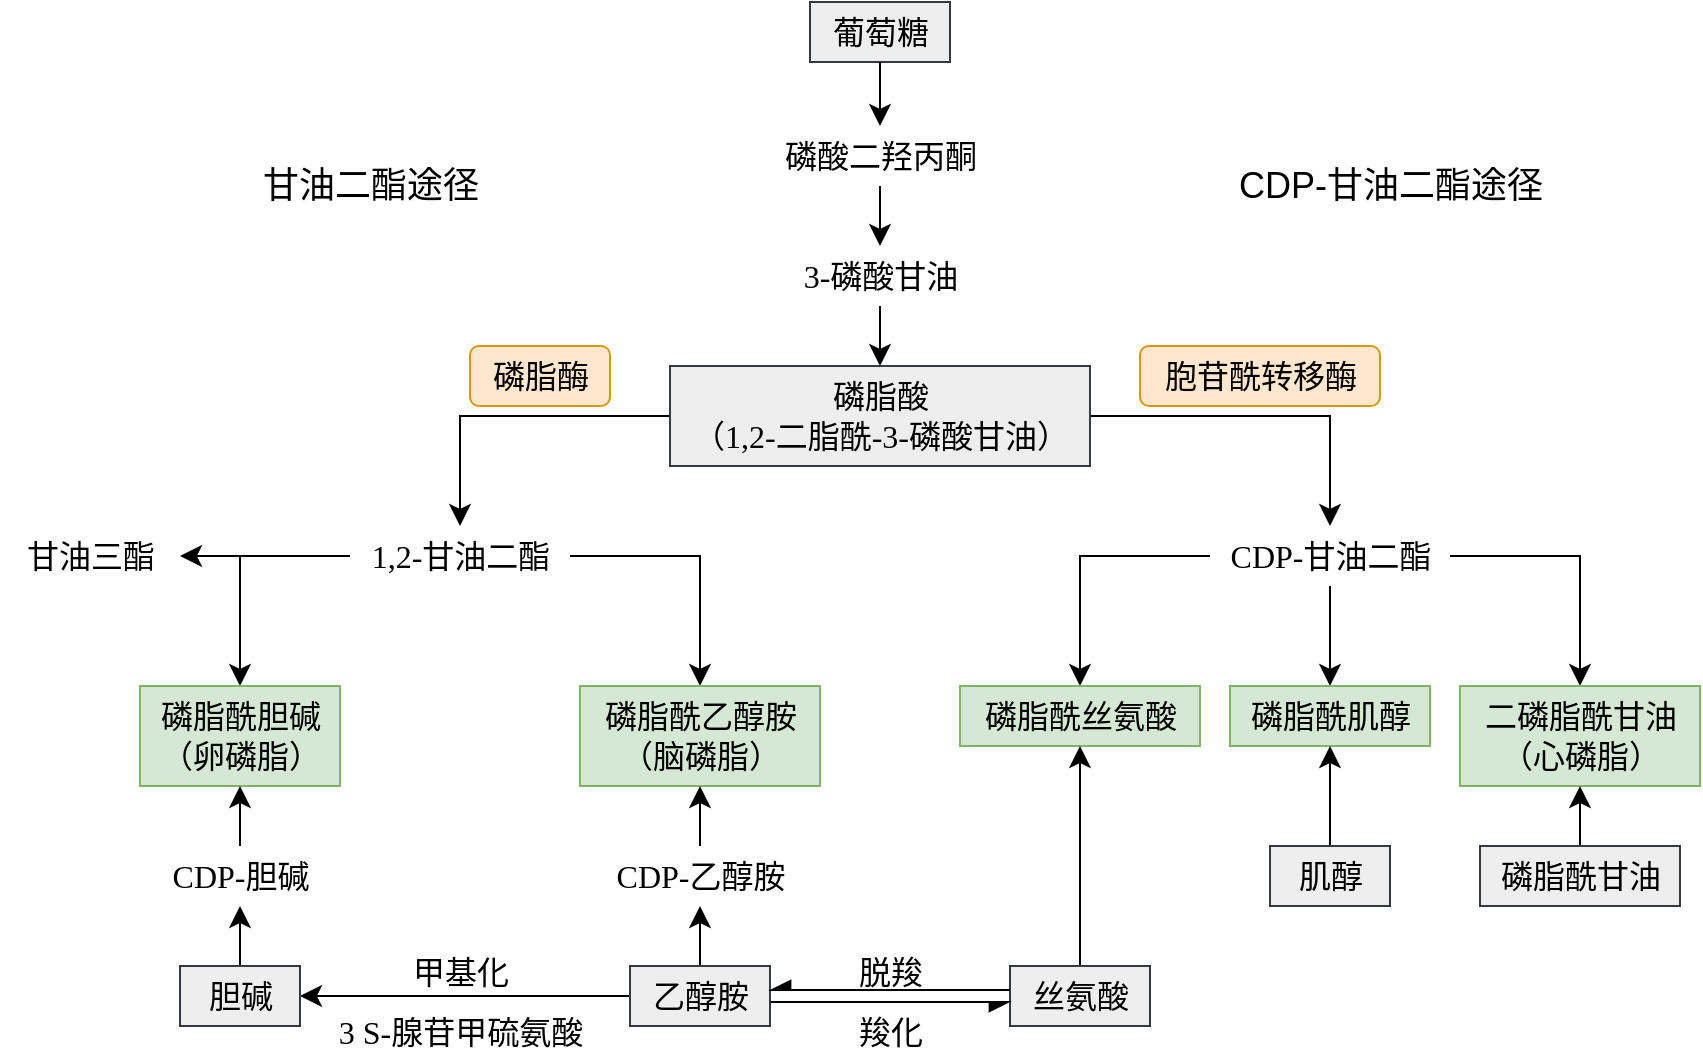 <mxfile version="22.0.3" type="device">
  <diagram name="第 1 页" id="opAZnuRMvIjc-SCqbArT">
    <mxGraphModel dx="1502" dy="700" grid="1" gridSize="10" guides="1" tooltips="1" connect="1" arrows="1" fold="1" page="0" pageScale="1" pageWidth="827" pageHeight="1169" math="0" shadow="0">
      <root>
        <mxCell id="0" />
        <mxCell id="1" parent="0" />
        <mxCell id="HKzVCvSE7yqwv2zPRG8j-3" value="" style="edgeStyle=none;curved=1;rounded=0;orthogonalLoop=1;jettySize=auto;html=1;fontSize=12;startSize=8;endSize=8;fontFamily=var(--font-sans);" parent="1" source="HKzVCvSE7yqwv2zPRG8j-4" target="HKzVCvSE7yqwv2zPRG8j-2" edge="1">
          <mxGeometry relative="1" as="geometry" />
        </mxCell>
        <mxCell id="HKzVCvSE7yqwv2zPRG8j-1" value="葡萄糖" style="text;html=1;align=center;verticalAlign=middle;resizable=0;points=[];autosize=1;strokeColor=#36393d;fillColor=#eeeeee;fontSize=16;fontFamily=var(--font-sans);" parent="1" vertex="1">
          <mxGeometry x="115" y="18" width="70" height="30" as="geometry" />
        </mxCell>
        <mxCell id="HKzVCvSE7yqwv2zPRG8j-7" value="" style="edgeStyle=none;curved=1;rounded=0;orthogonalLoop=1;jettySize=auto;html=1;fontSize=12;startSize=8;endSize=8;fontFamily=var(--font-sans);" parent="1" source="HKzVCvSE7yqwv2zPRG8j-2" target="HKzVCvSE7yqwv2zPRG8j-6" edge="1">
          <mxGeometry relative="1" as="geometry" />
        </mxCell>
        <mxCell id="HKzVCvSE7yqwv2zPRG8j-2" value="3-磷酸甘油" style="text;html=1;align=center;verticalAlign=middle;resizable=0;points=[];autosize=1;strokeColor=none;fillColor=none;fontSize=16;fontFamily=var(--font-sans);" parent="1" vertex="1">
          <mxGeometry x="100" y="140" width="100" height="30" as="geometry" />
        </mxCell>
        <mxCell id="HKzVCvSE7yqwv2zPRG8j-5" value="" style="edgeStyle=none;curved=1;rounded=0;orthogonalLoop=1;jettySize=auto;html=1;fontSize=12;startSize=8;endSize=8;fontFamily=var(--font-sans);" parent="1" source="HKzVCvSE7yqwv2zPRG8j-1" target="HKzVCvSE7yqwv2zPRG8j-4" edge="1">
          <mxGeometry relative="1" as="geometry">
            <mxPoint x="150" y="48" as="sourcePoint" />
            <mxPoint x="150" y="168" as="targetPoint" />
          </mxGeometry>
        </mxCell>
        <mxCell id="HKzVCvSE7yqwv2zPRG8j-4" value="磷酸二羟丙酮" style="text;html=1;align=center;verticalAlign=middle;resizable=0;points=[];autosize=1;strokeColor=none;fillColor=none;fontSize=16;fontFamily=var(--font-sans);" parent="1" vertex="1">
          <mxGeometry x="90" y="80" width="120" height="30" as="geometry" />
        </mxCell>
        <mxCell id="HKzVCvSE7yqwv2zPRG8j-8" style="edgeStyle=orthogonalEdgeStyle;rounded=0;orthogonalLoop=1;jettySize=auto;html=1;fontSize=12;startSize=8;endSize=8;fontFamily=var(--font-sans);" parent="1" source="HKzVCvSE7yqwv2zPRG8j-6" target="HKzVCvSE7yqwv2zPRG8j-12" edge="1">
          <mxGeometry relative="1" as="geometry">
            <mxPoint x="-50" y="225" as="targetPoint" />
          </mxGeometry>
        </mxCell>
        <mxCell id="HKzVCvSE7yqwv2zPRG8j-14" style="edgeStyle=orthogonalEdgeStyle;rounded=0;orthogonalLoop=1;jettySize=auto;html=1;fontSize=12;startSize=8;endSize=8;fontFamily=var(--font-sans);" parent="1" source="HKzVCvSE7yqwv2zPRG8j-6" target="HKzVCvSE7yqwv2zPRG8j-13" edge="1">
          <mxGeometry relative="1" as="geometry" />
        </mxCell>
        <mxCell id="HKzVCvSE7yqwv2zPRG8j-6" value="磷脂酸&lt;br&gt;（1,2-二脂酰-3-磷酸甘油）" style="text;html=1;align=center;verticalAlign=middle;resizable=0;points=[];autosize=1;fontSize=16;fillColor=#eeeeee;strokeColor=#36393d;fontFamily=var(--font-sans);" parent="1" vertex="1">
          <mxGeometry x="45" y="200" width="210" height="50" as="geometry" />
        </mxCell>
        <mxCell id="HKzVCvSE7yqwv2zPRG8j-10" value="磷脂酶" style="text;html=1;align=center;verticalAlign=middle;resizable=0;points=[];autosize=1;strokeColor=#d79b00;fillColor=#ffe6cc;fontSize=16;rounded=1;fontFamily=var(--font-sans);" parent="1" vertex="1">
          <mxGeometry x="-55" y="190" width="70" height="30" as="geometry" />
        </mxCell>
        <mxCell id="HKzVCvSE7yqwv2zPRG8j-11" value="胞苷酰转移酶" style="text;html=1;align=center;verticalAlign=middle;resizable=0;points=[];autosize=1;strokeColor=#d79b00;fillColor=#ffe6cc;fontSize=16;rounded=1;fontFamily=var(--font-sans);" parent="1" vertex="1">
          <mxGeometry x="280" y="190" width="120" height="30" as="geometry" />
        </mxCell>
        <mxCell id="HKzVCvSE7yqwv2zPRG8j-15" style="edgeStyle=orthogonalEdgeStyle;rounded=0;orthogonalLoop=1;jettySize=auto;html=1;fontSize=12;startSize=8;endSize=8;fontFamily=var(--font-sans);" parent="1" source="HKzVCvSE7yqwv2zPRG8j-12" target="HKzVCvSE7yqwv2zPRG8j-16" edge="1">
          <mxGeometry relative="1" as="geometry">
            <mxPoint x="-60" y="420" as="targetPoint" />
          </mxGeometry>
        </mxCell>
        <mxCell id="HKzVCvSE7yqwv2zPRG8j-19" value="" style="edgeStyle=orthogonalEdgeStyle;rounded=0;orthogonalLoop=1;jettySize=auto;html=1;fontSize=12;startSize=8;endSize=8;fontFamily=var(--font-sans);" parent="1" source="HKzVCvSE7yqwv2zPRG8j-12" target="HKzVCvSE7yqwv2zPRG8j-18" edge="1">
          <mxGeometry relative="1" as="geometry" />
        </mxCell>
        <mxCell id="HKzVCvSE7yqwv2zPRG8j-20" style="edgeStyle=orthogonalEdgeStyle;rounded=0;orthogonalLoop=1;jettySize=auto;html=1;fontSize=12;startSize=8;endSize=8;fontFamily=var(--font-sans);" parent="1" source="HKzVCvSE7yqwv2zPRG8j-12" target="HKzVCvSE7yqwv2zPRG8j-21" edge="1">
          <mxGeometry relative="1" as="geometry">
            <mxPoint x="30" y="370" as="targetPoint" />
          </mxGeometry>
        </mxCell>
        <mxCell id="HKzVCvSE7yqwv2zPRG8j-12" value="1,2-甘油二酯" style="text;html=1;align=center;verticalAlign=middle;resizable=0;points=[];autosize=1;strokeColor=none;fillColor=none;fontSize=16;fontFamily=var(--font-sans);" parent="1" vertex="1">
          <mxGeometry x="-115" y="280" width="110" height="30" as="geometry" />
        </mxCell>
        <mxCell id="HKzVCvSE7yqwv2zPRG8j-23" style="edgeStyle=orthogonalEdgeStyle;rounded=0;orthogonalLoop=1;jettySize=auto;html=1;fontSize=12;startSize=8;endSize=8;fontFamily=var(--font-sans);" parent="1" source="HKzVCvSE7yqwv2zPRG8j-13" target="HKzVCvSE7yqwv2zPRG8j-22" edge="1">
          <mxGeometry relative="1" as="geometry" />
        </mxCell>
        <mxCell id="HKzVCvSE7yqwv2zPRG8j-24" style="edgeStyle=orthogonalEdgeStyle;rounded=0;orthogonalLoop=1;jettySize=auto;html=1;fontSize=12;startSize=8;endSize=8;fontFamily=var(--font-sans);" parent="1" source="HKzVCvSE7yqwv2zPRG8j-13" target="HKzVCvSE7yqwv2zPRG8j-26" edge="1">
          <mxGeometry relative="1" as="geometry">
            <mxPoint x="375" y="370" as="targetPoint" />
          </mxGeometry>
        </mxCell>
        <mxCell id="HKzVCvSE7yqwv2zPRG8j-27" style="edgeStyle=orthogonalEdgeStyle;rounded=0;orthogonalLoop=1;jettySize=auto;html=1;fontSize=12;startSize=8;endSize=8;fontFamily=var(--font-sans);" parent="1" source="HKzVCvSE7yqwv2zPRG8j-13" target="HKzVCvSE7yqwv2zPRG8j-25" edge="1">
          <mxGeometry relative="1" as="geometry" />
        </mxCell>
        <mxCell id="HKzVCvSE7yqwv2zPRG8j-13" value="CDP-甘油二酯" style="text;html=1;align=center;verticalAlign=middle;resizable=0;points=[];autosize=1;strokeColor=none;fillColor=none;fontSize=16;fontFamily=var(--font-sans);" parent="1" vertex="1">
          <mxGeometry x="315" y="280" width="120" height="30" as="geometry" />
        </mxCell>
        <mxCell id="HKzVCvSE7yqwv2zPRG8j-16" value="甘油三酯" style="text;html=1;align=center;verticalAlign=middle;resizable=0;points=[];autosize=1;strokeColor=none;fillColor=none;fontSize=16;fontFamily=var(--font-sans);" parent="1" vertex="1">
          <mxGeometry x="-290" y="280" width="90" height="30" as="geometry" />
        </mxCell>
        <mxCell id="HKzVCvSE7yqwv2zPRG8j-17" value="甘油二酯途径" style="text;html=1;align=center;verticalAlign=middle;resizable=0;points=[];autosize=1;strokeColor=none;fillColor=none;fontSize=18;fontFamily=var(--font-sans);" parent="1" vertex="1">
          <mxGeometry x="-170" y="90" width="130" height="40" as="geometry" />
        </mxCell>
        <mxCell id="HKzVCvSE7yqwv2zPRG8j-18" value="磷脂酰乙醇胺&lt;br&gt;（脑磷脂）" style="text;html=1;align=center;verticalAlign=middle;resizable=0;points=[];autosize=1;strokeColor=#82b366;fillColor=#d5e8d4;fontSize=16;fontFamily=var(--font-sans);" parent="1" vertex="1">
          <mxGeometry y="360" width="120" height="50" as="geometry" />
        </mxCell>
        <mxCell id="HKzVCvSE7yqwv2zPRG8j-21" value="磷脂酰胆碱&lt;br&gt;（卵磷脂）" style="text;html=1;align=center;verticalAlign=middle;resizable=0;points=[];autosize=1;strokeColor=#82b366;fillColor=#d5e8d4;fontSize=16;fontFamily=var(--font-sans);" parent="1" vertex="1">
          <mxGeometry x="-220" y="360" width="100" height="50" as="geometry" />
        </mxCell>
        <mxCell id="HKzVCvSE7yqwv2zPRG8j-22" value="磷脂酰丝氨酸" style="text;html=1;align=center;verticalAlign=middle;resizable=0;points=[];autosize=1;strokeColor=#82b366;fillColor=#d5e8d4;fontSize=16;fontFamily=var(--font-sans);" parent="1" vertex="1">
          <mxGeometry x="190" y="360" width="120" height="30" as="geometry" />
        </mxCell>
        <mxCell id="HKzVCvSE7yqwv2zPRG8j-25" value="磷脂酰肌醇" style="text;html=1;align=center;verticalAlign=middle;resizable=0;points=[];autosize=1;strokeColor=#82b366;fillColor=#d5e8d4;fontSize=16;fontFamily=var(--font-sans);" parent="1" vertex="1">
          <mxGeometry x="325" y="360" width="100" height="30" as="geometry" />
        </mxCell>
        <mxCell id="HKzVCvSE7yqwv2zPRG8j-26" value="二磷脂酰甘油&lt;br&gt;（心磷脂）" style="text;html=1;align=center;verticalAlign=middle;resizable=0;points=[];autosize=1;strokeColor=#82b366;fillColor=#d5e8d4;fontSize=16;fontFamily=var(--font-sans);" parent="1" vertex="1">
          <mxGeometry x="440" y="360" width="120" height="50" as="geometry" />
        </mxCell>
        <mxCell id="HKzVCvSE7yqwv2zPRG8j-41" style="edgeStyle=none;curved=1;rounded=0;orthogonalLoop=1;jettySize=auto;html=1;fontSize=12;startSize=8;endSize=8;fontFamily=var(--font-sans);" parent="1" source="HKzVCvSE7yqwv2zPRG8j-28" target="HKzVCvSE7yqwv2zPRG8j-25" edge="1">
          <mxGeometry relative="1" as="geometry" />
        </mxCell>
        <mxCell id="HKzVCvSE7yqwv2zPRG8j-28" value="肌醇" style="text;html=1;align=center;verticalAlign=middle;resizable=0;points=[];autosize=1;strokeColor=#36393d;fillColor=#eeeeee;fontSize=16;fontFamily=var(--font-sans);" parent="1" vertex="1">
          <mxGeometry x="345" y="440" width="60" height="30" as="geometry" />
        </mxCell>
        <mxCell id="HKzVCvSE7yqwv2zPRG8j-43" style="edgeStyle=none;curved=1;rounded=0;orthogonalLoop=1;jettySize=auto;html=1;fontSize=12;startSize=8;endSize=8;fontFamily=var(--font-sans);" parent="1" source="HKzVCvSE7yqwv2zPRG8j-29" target="HKzVCvSE7yqwv2zPRG8j-26" edge="1">
          <mxGeometry relative="1" as="geometry" />
        </mxCell>
        <mxCell id="HKzVCvSE7yqwv2zPRG8j-29" value="磷脂酰甘油" style="text;html=1;align=center;verticalAlign=middle;resizable=0;points=[];autosize=1;strokeColor=#36393d;fillColor=#eeeeee;fontSize=16;fontFamily=var(--font-sans);" parent="1" vertex="1">
          <mxGeometry x="450" y="440" width="100" height="30" as="geometry" />
        </mxCell>
        <mxCell id="HKzVCvSE7yqwv2zPRG8j-42" style="edgeStyle=none;curved=1;rounded=0;orthogonalLoop=1;jettySize=auto;html=1;fontSize=12;startSize=8;endSize=8;fontFamily=var(--font-sans);" parent="1" source="HKzVCvSE7yqwv2zPRG8j-30" target="HKzVCvSE7yqwv2zPRG8j-22" edge="1">
          <mxGeometry relative="1" as="geometry" />
        </mxCell>
        <mxCell id="HKzVCvSE7yqwv2zPRG8j-30" value="丝氨酸" style="text;html=1;align=center;verticalAlign=middle;resizable=0;points=[];autosize=1;strokeColor=#36393d;fillColor=#eeeeee;fontSize=16;fontFamily=var(--font-sans);" parent="1" vertex="1">
          <mxGeometry x="215" y="500" width="70" height="30" as="geometry" />
        </mxCell>
        <mxCell id="HKzVCvSE7yqwv2zPRG8j-34" style="edgeStyle=none;curved=1;rounded=0;orthogonalLoop=1;jettySize=auto;html=1;fontSize=12;startSize=8;endSize=8;fontFamily=var(--font-sans);" parent="1" source="HKzVCvSE7yqwv2zPRG8j-31" target="HKzVCvSE7yqwv2zPRG8j-18" edge="1">
          <mxGeometry relative="1" as="geometry" />
        </mxCell>
        <mxCell id="HKzVCvSE7yqwv2zPRG8j-31" value="CDP-乙醇胺" style="text;html=1;align=center;verticalAlign=middle;resizable=0;points=[];autosize=1;strokeColor=none;fillColor=none;fontSize=16;fontFamily=var(--font-sans);" parent="1" vertex="1">
          <mxGeometry x="5" y="440" width="110" height="30" as="geometry" />
        </mxCell>
        <mxCell id="HKzVCvSE7yqwv2zPRG8j-33" style="edgeStyle=none;curved=1;rounded=0;orthogonalLoop=1;jettySize=auto;html=1;fontSize=12;startSize=8;endSize=8;fontFamily=var(--font-sans);" parent="1" source="HKzVCvSE7yqwv2zPRG8j-32" target="HKzVCvSE7yqwv2zPRG8j-21" edge="1">
          <mxGeometry relative="1" as="geometry" />
        </mxCell>
        <mxCell id="HKzVCvSE7yqwv2zPRG8j-32" value="CDP-胆碱" style="text;html=1;align=center;verticalAlign=middle;resizable=0;points=[];autosize=1;strokeColor=none;fillColor=none;fontSize=16;fontFamily=var(--font-sans);" parent="1" vertex="1">
          <mxGeometry x="-215" y="440" width="90" height="30" as="geometry" />
        </mxCell>
        <mxCell id="HKzVCvSE7yqwv2zPRG8j-36" style="edgeStyle=none;curved=1;rounded=0;orthogonalLoop=1;jettySize=auto;html=1;fontSize=12;startSize=8;endSize=8;fontFamily=var(--font-sans);" parent="1" source="HKzVCvSE7yqwv2zPRG8j-35" target="HKzVCvSE7yqwv2zPRG8j-31" edge="1">
          <mxGeometry relative="1" as="geometry" />
        </mxCell>
        <mxCell id="HKzVCvSE7yqwv2zPRG8j-39" style="edgeStyle=none;curved=1;rounded=0;orthogonalLoop=1;jettySize=auto;html=1;fontSize=12;startSize=8;endSize=8;fontFamily=var(--font-sans);" parent="1" source="HKzVCvSE7yqwv2zPRG8j-35" target="HKzVCvSE7yqwv2zPRG8j-37" edge="1">
          <mxGeometry relative="1" as="geometry" />
        </mxCell>
        <mxCell id="HKzVCvSE7yqwv2zPRG8j-35" value="乙醇胺" style="text;html=1;align=center;verticalAlign=middle;resizable=0;points=[];autosize=1;strokeColor=#36393d;fillColor=#eeeeee;fontSize=16;fontFamily=var(--font-sans);" parent="1" vertex="1">
          <mxGeometry x="25" y="500" width="70" height="30" as="geometry" />
        </mxCell>
        <mxCell id="HKzVCvSE7yqwv2zPRG8j-38" style="edgeStyle=none;curved=1;rounded=0;orthogonalLoop=1;jettySize=auto;html=1;fontSize=12;startSize=8;endSize=8;fontFamily=var(--font-sans);" parent="1" source="HKzVCvSE7yqwv2zPRG8j-37" target="HKzVCvSE7yqwv2zPRG8j-32" edge="1">
          <mxGeometry relative="1" as="geometry" />
        </mxCell>
        <mxCell id="HKzVCvSE7yqwv2zPRG8j-37" value="胆碱" style="text;html=1;align=center;verticalAlign=middle;resizable=0;points=[];autosize=1;strokeColor=#36393d;fillColor=#eeeeee;fontSize=16;fontFamily=var(--font-sans);" parent="1" vertex="1">
          <mxGeometry x="-200" y="500" width="60" height="30" as="geometry" />
        </mxCell>
        <mxCell id="HKzVCvSE7yqwv2zPRG8j-44" value="脱羧" style="text;html=1;align=center;verticalAlign=middle;resizable=0;points=[];autosize=1;strokeColor=none;fillColor=none;fontSize=16;fontFamily=var(--font-sans);" parent="1" vertex="1">
          <mxGeometry x="125" y="488" width="60" height="30" as="geometry" />
        </mxCell>
        <mxCell id="HKzVCvSE7yqwv2zPRG8j-45" value="甲基化" style="text;html=1;align=center;verticalAlign=middle;resizable=0;points=[];autosize=1;strokeColor=none;fillColor=none;fontSize=16;fontFamily=var(--font-sans);" parent="1" vertex="1">
          <mxGeometry x="-95" y="488" width="70" height="30" as="geometry" />
        </mxCell>
        <mxCell id="HKzVCvSE7yqwv2zPRG8j-49" value="3 S-腺苷甲硫氨酸" style="text;html=1;align=center;verticalAlign=middle;resizable=0;points=[];autosize=1;strokeColor=none;fillColor=none;fontSize=16;fontFamily=var(--font-sans);" parent="1" vertex="1">
          <mxGeometry x="-135" y="518" width="150" height="30" as="geometry" />
        </mxCell>
        <mxCell id="HKzVCvSE7yqwv2zPRG8j-57" value="" style="edgeStyle=none;curved=1;rounded=0;orthogonalLoop=1;jettySize=auto;html=1;fontSize=12;startSize=8;endSize=8;entryX=-0.001;entryY=0.398;entryDx=0;entryDy=0;endArrow=none;endFill=0;exitX=1.001;exitY=0.398;exitDx=0;exitDy=0;startArrow=async;startFill=1;fontFamily=var(--font-sans);entryPerimeter=0;exitPerimeter=0;" parent="1" source="HKzVCvSE7yqwv2zPRG8j-35" target="HKzVCvSE7yqwv2zPRG8j-30" edge="1">
          <mxGeometry relative="1" as="geometry">
            <mxPoint x="90" y="512.89" as="sourcePoint" />
            <mxPoint x="220" y="512.89" as="targetPoint" />
          </mxGeometry>
        </mxCell>
        <mxCell id="HKzVCvSE7yqwv2zPRG8j-58" style="edgeStyle=none;curved=1;rounded=0;orthogonalLoop=1;jettySize=auto;html=1;fontSize=12;startSize=8;endSize=8;endArrow=none;endFill=0;startArrow=async;startFill=1;fontFamily=var(--font-sans);entryX=1.005;entryY=0.601;entryDx=0;entryDy=0;entryPerimeter=0;exitX=-0.001;exitY=0.601;exitDx=0;exitDy=0;exitPerimeter=0;" parent="1" source="HKzVCvSE7yqwv2zPRG8j-30" target="HKzVCvSE7yqwv2zPRG8j-35" edge="1">
          <mxGeometry relative="1" as="geometry">
            <mxPoint x="210" y="518" as="sourcePoint" />
            <mxPoint x="100" y="518" as="targetPoint" />
          </mxGeometry>
        </mxCell>
        <mxCell id="HKzVCvSE7yqwv2zPRG8j-59" value="羧化" style="text;html=1;align=center;verticalAlign=middle;resizable=0;points=[];autosize=1;strokeColor=none;fillColor=none;fontSize=16;fontFamily=var(--font-sans);" parent="1" vertex="1">
          <mxGeometry x="125" y="518" width="60" height="30" as="geometry" />
        </mxCell>
        <mxCell id="St245x_5WnzFI88EoZJ0-1" value="&lt;font style=&quot;font-size: 18px;&quot;&gt;CDP-甘油二酯途径&lt;/font&gt;" style="text;html=1;align=center;verticalAlign=middle;resizable=0;points=[];autosize=1;strokeColor=none;fillColor=none;fontSize=16;" vertex="1" parent="1">
          <mxGeometry x="315" y="90" width="180" height="40" as="geometry" />
        </mxCell>
      </root>
    </mxGraphModel>
  </diagram>
</mxfile>

